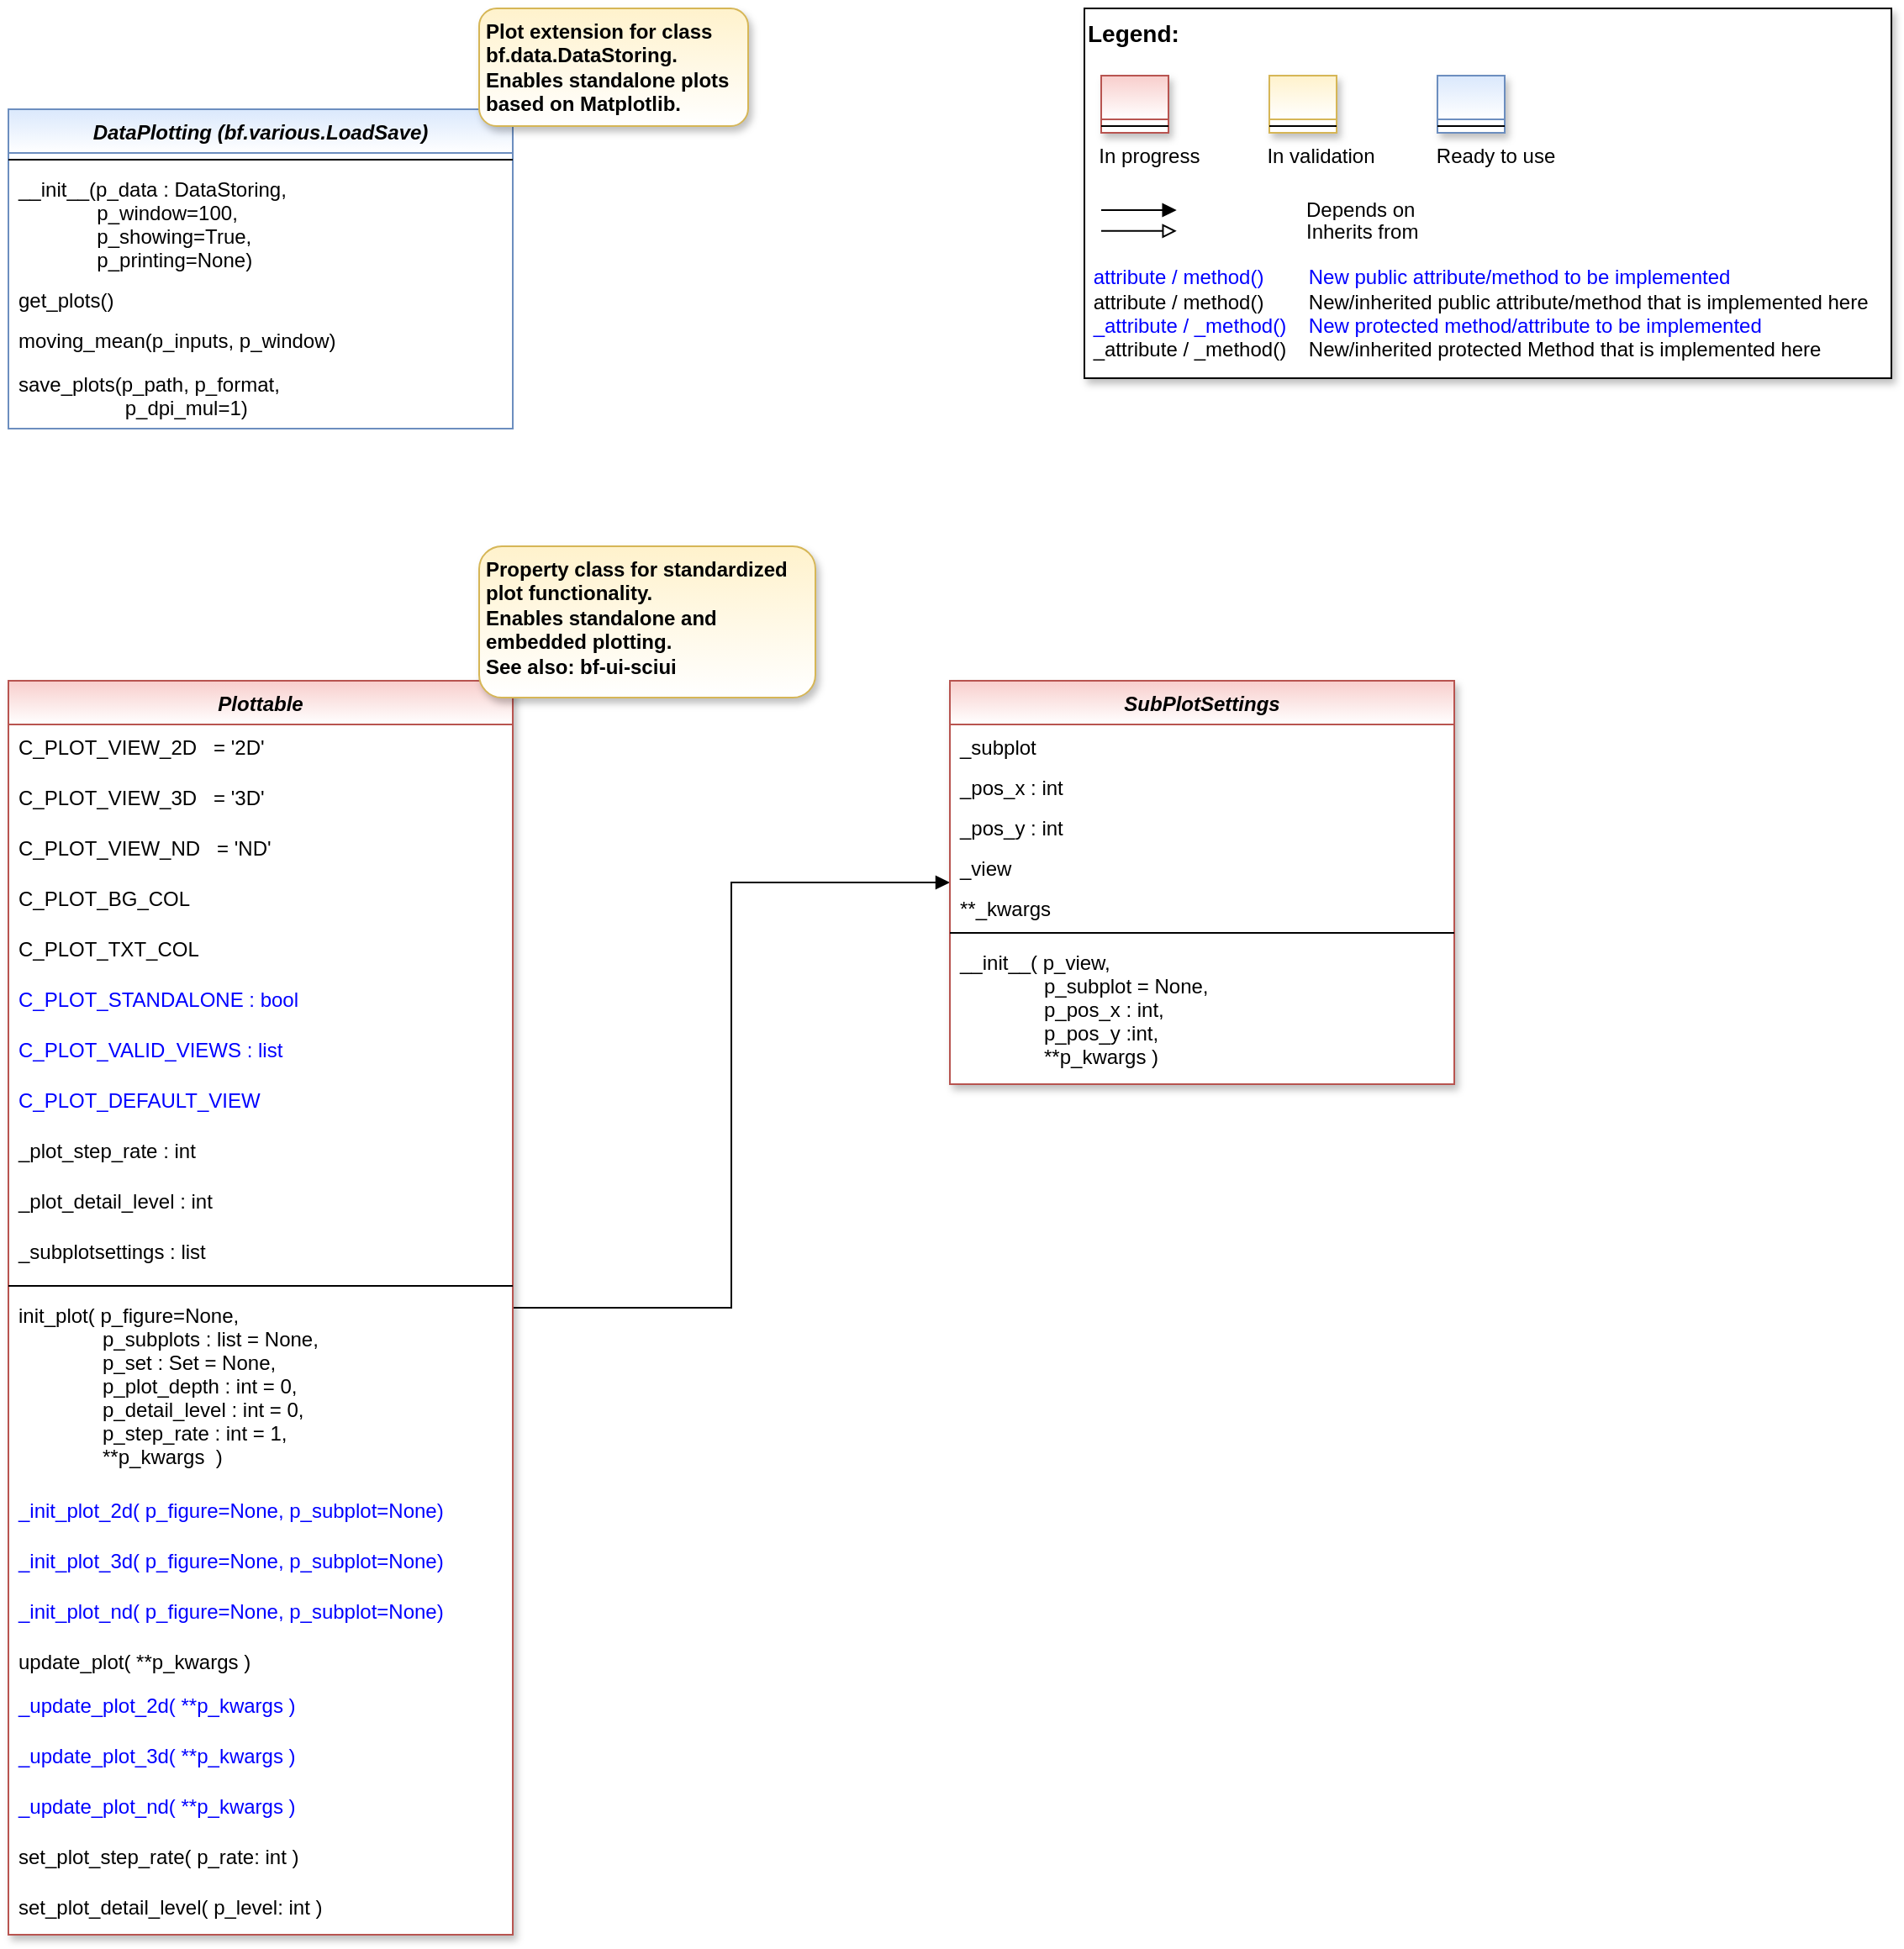 <mxfile version="20.3.0" type="device"><diagram id="C5RBs43oDa-KdzZeNtuy" name="Page-1"><mxGraphModel dx="1378" dy="905" grid="1" gridSize="10" guides="1" tooltips="1" connect="1" arrows="1" fold="1" page="1" pageScale="1" pageWidth="2336" pageHeight="1654" background="none" math="0" shadow="0"><root><mxCell id="WIyWlLk6GJQsqaUBKTNV-0"/><mxCell id="WIyWlLk6GJQsqaUBKTNV-1" parent="WIyWlLk6GJQsqaUBKTNV-0"/><mxCell id="xTEhVUKpY47WRCXY3XPk-31" style="edgeStyle=orthogonalEdgeStyle;rounded=0;orthogonalLoop=1;jettySize=auto;html=1;fontColor=default;endArrow=block;endFill=1;" edge="1" parent="WIyWlLk6GJQsqaUBKTNV-1" source="oFACRVE9kKb2hBfiE2uY-0" target="xTEhVUKpY47WRCXY3XPk-20"><mxGeometry relative="1" as="geometry"/></mxCell><mxCell id="oFACRVE9kKb2hBfiE2uY-0" value="Plottable" style="swimlane;fontStyle=3;align=center;verticalAlign=top;childLayout=stackLayout;horizontal=1;startSize=26;horizontalStack=0;resizeParent=1;resizeLast=0;collapsible=1;marginBottom=0;rounded=0;shadow=1;strokeWidth=1;fillColor=#f8cecc;strokeColor=#b85450;swimlaneFillColor=#FFFFFF;gradientColor=#FFFFFF;" parent="WIyWlLk6GJQsqaUBKTNV-1" vertex="1"><mxGeometry x="40" y="440" width="300" height="746" as="geometry"><mxRectangle x="230" y="140" width="160" height="26" as="alternateBounds"/></mxGeometry></mxCell><mxCell id="xTEhVUKpY47WRCXY3XPk-15" value="C_PLOT_VIEW_2D   = '2D'" style="text;align=left;verticalAlign=top;spacingLeft=4;spacingRight=4;overflow=hidden;rotatable=0;points=[[0,0.5],[1,0.5]];portConstraint=eastwest;fontColor=default;" vertex="1" parent="oFACRVE9kKb2hBfiE2uY-0"><mxGeometry y="26" width="300" height="30" as="geometry"/></mxCell><mxCell id="xTEhVUKpY47WRCXY3XPk-16" value="C_PLOT_VIEW_3D   = '3D'" style="text;align=left;verticalAlign=top;spacingLeft=4;spacingRight=4;overflow=hidden;rotatable=0;points=[[0,0.5],[1,0.5]];portConstraint=eastwest;fontColor=default;" vertex="1" parent="oFACRVE9kKb2hBfiE2uY-0"><mxGeometry y="56" width="300" height="30" as="geometry"/></mxCell><mxCell id="xTEhVUKpY47WRCXY3XPk-17" value="C_PLOT_VIEW_ND   = 'ND'" style="text;align=left;verticalAlign=top;spacingLeft=4;spacingRight=4;overflow=hidden;rotatable=0;points=[[0,0.5],[1,0.5]];portConstraint=eastwest;fontColor=default;" vertex="1" parent="oFACRVE9kKb2hBfiE2uY-0"><mxGeometry y="86" width="300" height="30" as="geometry"/></mxCell><mxCell id="xTEhVUKpY47WRCXY3XPk-8" value="C_PLOT_BG_COL" style="text;align=left;verticalAlign=top;spacingLeft=4;spacingRight=4;overflow=hidden;rotatable=0;points=[[0,0.5],[1,0.5]];portConstraint=eastwest;fontColor=default;" vertex="1" parent="oFACRVE9kKb2hBfiE2uY-0"><mxGeometry y="116" width="300" height="30" as="geometry"/></mxCell><mxCell id="xTEhVUKpY47WRCXY3XPk-14" value="C_PLOT_TXT_COL" style="text;align=left;verticalAlign=top;spacingLeft=4;spacingRight=4;overflow=hidden;rotatable=0;points=[[0,0.5],[1,0.5]];portConstraint=eastwest;fontColor=default;" vertex="1" parent="oFACRVE9kKb2hBfiE2uY-0"><mxGeometry y="146" width="300" height="30" as="geometry"/></mxCell><mxCell id="xTEhVUKpY47WRCXY3XPk-12" value="C_PLOT_STANDALONE : bool" style="text;align=left;verticalAlign=top;spacingLeft=4;spacingRight=4;overflow=hidden;rotatable=0;points=[[0,0.5],[1,0.5]];portConstraint=eastwest;fontColor=#0000FF;" vertex="1" parent="oFACRVE9kKb2hBfiE2uY-0"><mxGeometry y="176" width="300" height="30" as="geometry"/></mxCell><mxCell id="xTEhVUKpY47WRCXY3XPk-18" value="C_PLOT_VALID_VIEWS : list" style="text;align=left;verticalAlign=top;spacingLeft=4;spacingRight=4;overflow=hidden;rotatable=0;points=[[0,0.5],[1,0.5]];portConstraint=eastwest;fontColor=#0000FF;" vertex="1" parent="oFACRVE9kKb2hBfiE2uY-0"><mxGeometry y="206" width="300" height="30" as="geometry"/></mxCell><mxCell id="xTEhVUKpY47WRCXY3XPk-19" value="C_PLOT_DEFAULT_VIEW" style="text;align=left;verticalAlign=top;spacingLeft=4;spacingRight=4;overflow=hidden;rotatable=0;points=[[0,0.5],[1,0.5]];portConstraint=eastwest;fontColor=#0000FF;" vertex="1" parent="oFACRVE9kKb2hBfiE2uY-0"><mxGeometry y="236" width="300" height="30" as="geometry"/></mxCell><mxCell id="xTEhVUKpY47WRCXY3XPk-7" value="_plot_step_rate : int" style="text;align=left;verticalAlign=top;spacingLeft=4;spacingRight=4;overflow=hidden;rotatable=0;points=[[0,0.5],[1,0.5]];portConstraint=eastwest;fontColor=default;" vertex="1" parent="oFACRVE9kKb2hBfiE2uY-0"><mxGeometry y="266" width="300" height="30" as="geometry"/></mxCell><mxCell id="xTEhVUKpY47WRCXY3XPk-10" value="_plot_detail_level : int" style="text;align=left;verticalAlign=top;spacingLeft=4;spacingRight=4;overflow=hidden;rotatable=0;points=[[0,0.5],[1,0.5]];portConstraint=eastwest;fontColor=default;" vertex="1" parent="oFACRVE9kKb2hBfiE2uY-0"><mxGeometry y="296" width="300" height="30" as="geometry"/></mxCell><mxCell id="xTEhVUKpY47WRCXY3XPk-32" value="_subplotsettings : list" style="text;align=left;verticalAlign=top;spacingLeft=4;spacingRight=4;overflow=hidden;rotatable=0;points=[[0,0.5],[1,0.5]];portConstraint=eastwest;fontColor=default;" vertex="1" parent="oFACRVE9kKb2hBfiE2uY-0"><mxGeometry y="326" width="300" height="30" as="geometry"/></mxCell><mxCell id="oFACRVE9kKb2hBfiE2uY-2" value="" style="line;html=1;strokeWidth=1;align=left;verticalAlign=middle;spacingTop=-1;spacingLeft=3;spacingRight=3;rotatable=0;labelPosition=right;points=[];portConstraint=eastwest;" parent="oFACRVE9kKb2hBfiE2uY-0" vertex="1"><mxGeometry y="356" width="300" height="8" as="geometry"/></mxCell><mxCell id="oFACRVE9kKb2hBfiE2uY-3" value="init_plot( p_figure=None, &#10;               p_subplots : list = None,&#10;               p_set : Set = None,&#10;               p_plot_depth : int = 0,&#10;               p_detail_level : int = 0,&#10;               p_step_rate : int = 1,&#10;               **p_kwargs  )" style="text;align=left;verticalAlign=top;spacingLeft=4;spacingRight=4;overflow=hidden;rotatable=0;points=[[0,0.5],[1,0.5]];portConstraint=eastwest;fontColor=default;" parent="oFACRVE9kKb2hBfiE2uY-0" vertex="1"><mxGeometry y="364" width="300" height="116" as="geometry"/></mxCell><mxCell id="xTEhVUKpY47WRCXY3XPk-0" value="_init_plot_2d( p_figure=None, p_subplot=None)" style="text;align=left;verticalAlign=top;spacingLeft=4;spacingRight=4;overflow=hidden;rotatable=0;points=[[0,0.5],[1,0.5]];portConstraint=eastwest;fontColor=#0000FF;" vertex="1" parent="oFACRVE9kKb2hBfiE2uY-0"><mxGeometry y="480" width="300" height="30" as="geometry"/></mxCell><mxCell id="xTEhVUKpY47WRCXY3XPk-1" value="_init_plot_3d( p_figure=None, p_subplot=None)" style="text;align=left;verticalAlign=top;spacingLeft=4;spacingRight=4;overflow=hidden;rotatable=0;points=[[0,0.5],[1,0.5]];portConstraint=eastwest;fontColor=#0000FF;" vertex="1" parent="oFACRVE9kKb2hBfiE2uY-0"><mxGeometry y="510" width="300" height="30" as="geometry"/></mxCell><mxCell id="xTEhVUKpY47WRCXY3XPk-2" value="_init_plot_nd( p_figure=None, p_subplot=None)" style="text;align=left;verticalAlign=top;spacingLeft=4;spacingRight=4;overflow=hidden;rotatable=0;points=[[0,0.5],[1,0.5]];portConstraint=eastwest;fontColor=#0000FF;" vertex="1" parent="oFACRVE9kKb2hBfiE2uY-0"><mxGeometry y="540" width="300" height="30" as="geometry"/></mxCell><mxCell id="oFACRVE9kKb2hBfiE2uY-4" value="update_plot( **p_kwargs )" style="text;align=left;verticalAlign=top;spacingLeft=4;spacingRight=4;overflow=hidden;rotatable=0;points=[[0,0.5],[1,0.5]];portConstraint=eastwest;fontColor=default;" parent="oFACRVE9kKb2hBfiE2uY-0" vertex="1"><mxGeometry y="570" width="300" height="26" as="geometry"/></mxCell><mxCell id="xTEhVUKpY47WRCXY3XPk-3" value="_update_plot_2d( **p_kwargs )" style="text;align=left;verticalAlign=top;spacingLeft=4;spacingRight=4;overflow=hidden;rotatable=0;points=[[0,0.5],[1,0.5]];portConstraint=eastwest;fontColor=#0000FF;" vertex="1" parent="oFACRVE9kKb2hBfiE2uY-0"><mxGeometry y="596" width="300" height="30" as="geometry"/></mxCell><mxCell id="xTEhVUKpY47WRCXY3XPk-4" value="_update_plot_3d( **p_kwargs )" style="text;align=left;verticalAlign=top;spacingLeft=4;spacingRight=4;overflow=hidden;rotatable=0;points=[[0,0.5],[1,0.5]];portConstraint=eastwest;fontColor=#0000FF;" vertex="1" parent="oFACRVE9kKb2hBfiE2uY-0"><mxGeometry y="626" width="300" height="30" as="geometry"/></mxCell><mxCell id="xTEhVUKpY47WRCXY3XPk-5" value="_update_plot_nd( **p_kwargs )" style="text;align=left;verticalAlign=top;spacingLeft=4;spacingRight=4;overflow=hidden;rotatable=0;points=[[0,0.5],[1,0.5]];portConstraint=eastwest;fontColor=#0000FF;" vertex="1" parent="oFACRVE9kKb2hBfiE2uY-0"><mxGeometry y="656" width="300" height="30" as="geometry"/></mxCell><mxCell id="xTEhVUKpY47WRCXY3XPk-6" value="set_plot_step_rate( p_rate: int )" style="text;align=left;verticalAlign=top;spacingLeft=4;spacingRight=4;overflow=hidden;rotatable=0;points=[[0,0.5],[1,0.5]];portConstraint=eastwest;fontColor=default;" vertex="1" parent="oFACRVE9kKb2hBfiE2uY-0"><mxGeometry y="686" width="300" height="30" as="geometry"/></mxCell><mxCell id="xTEhVUKpY47WRCXY3XPk-9" value="set_plot_detail_level( p_level: int )" style="text;align=left;verticalAlign=top;spacingLeft=4;spacingRight=4;overflow=hidden;rotatable=0;points=[[0,0.5],[1,0.5]];portConstraint=eastwest;fontColor=default;" vertex="1" parent="oFACRVE9kKb2hBfiE2uY-0"><mxGeometry y="716" width="300" height="30" as="geometry"/></mxCell><mxCell id="Sitd4XUR5ouGdiu0kk2x-8" value="" style="group" parent="WIyWlLk6GJQsqaUBKTNV-1" vertex="1" connectable="0"><mxGeometry x="680" y="40" width="480" height="220" as="geometry"/></mxCell><mxCell id="Sitd4XUR5ouGdiu0kk2x-9" value="&lt;font color=&quot;#000000&quot; size=&quot;1&quot;&gt;&lt;b style=&quot;font-size: 14px&quot;&gt;Legend:&lt;br&gt;&lt;/b&gt;&lt;/font&gt;&lt;br&gt;&lt;br&gt;&lt;br&gt;&lt;font color=&quot;#0000ff&quot; style=&quot;font-size: 6px&quot;&gt;&lt;br&gt;&lt;/font&gt;&lt;span style=&quot;color: rgb(0 , 0 , 0)&quot;&gt;&lt;font style=&quot;font-size: 4px&quot;&gt;&amp;nbsp; &amp;nbsp;&lt;/font&gt;&amp;nbsp;In progress&amp;nbsp; &amp;nbsp; &amp;nbsp; &amp;nbsp; &amp;nbsp; &amp;nbsp; In validation&amp;nbsp; &amp;nbsp; &amp;nbsp; &amp;nbsp; &amp;nbsp; &amp;nbsp;Ready to use&lt;/span&gt;&lt;font color=&quot;#000000&quot;&gt;&amp;nbsp;&lt;br&gt;&lt;/font&gt;&lt;font color=&quot;#0000ff&quot;&gt;&lt;br&gt;&lt;br&gt;&lt;br&gt;&lt;br&gt;&amp;nbsp;attribute / method()&amp;nbsp; &amp;nbsp; &amp;nbsp; &amp;nbsp; New public attribute/method to be implemented&lt;/font&gt;&lt;br&gt;&lt;font color=&quot;#000000&quot;&gt;&amp;nbsp;&lt;/font&gt;&lt;font color=&quot;#000000&quot;&gt;attribute / method()&lt;span&gt;&#9;&lt;/span&gt;&amp;nbsp; &amp;nbsp; &amp;nbsp; &amp;nbsp;New/inherited public attribute/method that is implemented here&lt;br&gt;&lt;/font&gt;&lt;font color=&quot;#0000ff&quot;&gt;&amp;nbsp;_attribute /&amp;nbsp;&lt;/font&gt;&lt;font color=&quot;#0000ff&quot;&gt;_method()&amp;nbsp; &amp;nbsp; New protected method/attribute to be implemented&lt;/font&gt;&lt;br&gt;&lt;font color=&quot;#000000&quot;&gt;&amp;nbsp;_attribute / _method()&amp;nbsp; &amp;nbsp; New/inherited protected Method that is implemented here&lt;br&gt;&lt;/font&gt;&lt;font color=&quot;#000000&quot;&gt;&lt;br&gt;&lt;br&gt;&lt;br&gt;&lt;br&gt;&lt;br&gt;&lt;/font&gt;" style="text;html=1;align=left;verticalAlign=top;whiteSpace=wrap;rounded=0;fontColor=#006600;strokeColor=#000000;shadow=1;fillColor=#ffffff;" parent="Sitd4XUR5ouGdiu0kk2x-8" vertex="1"><mxGeometry width="480" height="220" as="geometry"/></mxCell><mxCell id="Sitd4XUR5ouGdiu0kk2x-10" value="Depends on" style="endArrow=block;html=1;labelPosition=right;verticalLabelPosition=middle;align=left;verticalAlign=middle;endFill=1;fontSize=12;" parent="Sitd4XUR5ouGdiu0kk2x-8" edge="1"><mxGeometry x="-1590" y="-2180" width="50" height="50" as="geometry"><mxPoint x="10.0" y="120.003" as="sourcePoint"/><mxPoint x="54.848" y="120.003" as="targetPoint"/><mxPoint x="98" as="offset"/><Array as="points"><mxPoint x="30" y="120"/></Array></mxGeometry></mxCell><mxCell id="Sitd4XUR5ouGdiu0kk2x-11" value="Inherits from" style="endArrow=block;html=1;labelPosition=right;verticalLabelPosition=middle;align=left;verticalAlign=middle;endFill=0;fontSize=12;" parent="Sitd4XUR5ouGdiu0kk2x-8" edge="1"><mxGeometry x="-1590" y="-2180" width="50" height="50" as="geometry"><mxPoint x="10.0" y="132.385" as="sourcePoint"/><mxPoint x="54.848" y="132.385" as="targetPoint"/><mxPoint x="98" y="1" as="offset"/></mxGeometry></mxCell><mxCell id="Sitd4XUR5ouGdiu0kk2x-12" value="" style="swimlane;fontStyle=3;align=center;verticalAlign=top;childLayout=stackLayout;horizontal=1;startSize=26;horizontalStack=0;resizeParent=1;resizeLast=0;collapsible=1;marginBottom=0;rounded=0;shadow=1;strokeWidth=1;fillColor=#f8cecc;strokeColor=#b85450;gradientColor=#ffffff;swimlaneFillColor=#ffffff;" parent="Sitd4XUR5ouGdiu0kk2x-8" vertex="1"><mxGeometry x="10" y="40" width="40" height="34" as="geometry"><mxRectangle x="230" y="140" width="160" height="26" as="alternateBounds"/></mxGeometry></mxCell><mxCell id="Sitd4XUR5ouGdiu0kk2x-13" value="" style="line;html=1;strokeWidth=1;align=left;verticalAlign=middle;spacingTop=-1;spacingLeft=3;spacingRight=3;rotatable=0;labelPosition=right;points=[];portConstraint=eastwest;" parent="Sitd4XUR5ouGdiu0kk2x-12" vertex="1"><mxGeometry y="26" width="40" height="8" as="geometry"/></mxCell><mxCell id="Sitd4XUR5ouGdiu0kk2x-14" value="" style="swimlane;fontStyle=3;align=center;verticalAlign=top;childLayout=stackLayout;horizontal=1;startSize=26;horizontalStack=0;resizeParent=1;resizeLast=0;collapsible=1;marginBottom=0;rounded=0;shadow=1;strokeWidth=1;fillColor=#fff2cc;strokeColor=#d6b656;gradientColor=#ffffff;swimlaneFillColor=#ffffff;" parent="Sitd4XUR5ouGdiu0kk2x-8" vertex="1"><mxGeometry x="110" y="40" width="40" height="34" as="geometry"><mxRectangle x="230" y="140" width="160" height="26" as="alternateBounds"/></mxGeometry></mxCell><mxCell id="Sitd4XUR5ouGdiu0kk2x-15" value="" style="line;html=1;strokeWidth=1;align=left;verticalAlign=middle;spacingTop=-1;spacingLeft=3;spacingRight=3;rotatable=0;labelPosition=right;points=[];portConstraint=eastwest;" parent="Sitd4XUR5ouGdiu0kk2x-14" vertex="1"><mxGeometry y="26" width="40" height="8" as="geometry"/></mxCell><mxCell id="Sitd4XUR5ouGdiu0kk2x-16" value="" style="swimlane;fontStyle=3;align=center;verticalAlign=top;childLayout=stackLayout;horizontal=1;startSize=26;horizontalStack=0;resizeParent=1;resizeLast=0;collapsible=1;marginBottom=0;rounded=0;shadow=1;strokeWidth=1;fillColor=#dae8fc;strokeColor=#6c8ebf;gradientColor=#ffffff;swimlaneFillColor=#ffffff;" parent="Sitd4XUR5ouGdiu0kk2x-8" vertex="1"><mxGeometry x="210" y="40" width="40" height="34" as="geometry"><mxRectangle x="230" y="140" width="160" height="26" as="alternateBounds"/></mxGeometry></mxCell><mxCell id="Sitd4XUR5ouGdiu0kk2x-17" value="" style="line;html=1;strokeWidth=1;align=left;verticalAlign=middle;spacingTop=-1;spacingLeft=3;spacingRight=3;rotatable=0;labelPosition=right;points=[];portConstraint=eastwest;" parent="Sitd4XUR5ouGdiu0kk2x-16" vertex="1"><mxGeometry y="26" width="40" height="8" as="geometry"/></mxCell><mxCell id="GdlcvopVx8jWm2Iv11ht-0" value="Property class for standardized plot functionality.&lt;br&gt;Enables standalone and embedded plotting.&lt;br&gt;See also: bf-ui-sciui" style="rounded=1;whiteSpace=wrap;html=1;fillColor=#fff2cc;strokeColor=#d6b656;gradientColor=#FFFFFF;shadow=1;fontStyle=1;align=left;spacingLeft=2;verticalAlign=top;" parent="WIyWlLk6GJQsqaUBKTNV-1" vertex="1"><mxGeometry x="320" y="360" width="200" height="90" as="geometry"/></mxCell><mxCell id="fSXmFHImYSqrntTAfuXU-0" value="DataPlotting (bf.various.LoadSave)" style="swimlane;fontStyle=3;align=center;verticalAlign=top;childLayout=stackLayout;horizontal=1;startSize=26;horizontalStack=0;resizeParent=1;resizeLast=0;collapsible=1;marginBottom=0;rounded=0;shadow=0;strokeWidth=1;fillColor=#dae8fc;strokeColor=#6c8ebf;gradientColor=#FFFFFF;swimlaneFillColor=#FFFFFF;" parent="WIyWlLk6GJQsqaUBKTNV-1" vertex="1"><mxGeometry x="40" y="100" width="300" height="190" as="geometry"><mxRectangle x="230" y="140" width="160" height="26" as="alternateBounds"/></mxGeometry></mxCell><mxCell id="fSXmFHImYSqrntTAfuXU-1" value="" style="line;html=1;strokeWidth=1;align=left;verticalAlign=middle;spacingTop=-1;spacingLeft=3;spacingRight=3;rotatable=0;labelPosition=right;points=[];portConstraint=eastwest;" parent="fSXmFHImYSqrntTAfuXU-0" vertex="1"><mxGeometry y="26" width="300" height="8" as="geometry"/></mxCell><mxCell id="fSXmFHImYSqrntTAfuXU-2" value="__init__(p_data : DataStoring, &#10;              p_window=100,&#10;              p_showing=True, &#10;              p_printing=None)" style="text;align=left;verticalAlign=top;spacingLeft=4;spacingRight=4;overflow=hidden;rotatable=0;points=[[0,0.5],[1,0.5]];portConstraint=eastwest;" parent="fSXmFHImYSqrntTAfuXU-0" vertex="1"><mxGeometry y="34" width="300" height="66" as="geometry"/></mxCell><mxCell id="fSXmFHImYSqrntTAfuXU-3" value="get_plots()" style="text;align=left;verticalAlign=top;spacingLeft=4;spacingRight=4;overflow=hidden;rotatable=0;points=[[0,0.5],[1,0.5]];portConstraint=eastwest;" parent="fSXmFHImYSqrntTAfuXU-0" vertex="1"><mxGeometry y="100" width="300" height="24" as="geometry"/></mxCell><mxCell id="fSXmFHImYSqrntTAfuXU-4" value="moving_mean(p_inputs, p_window)" style="text;align=left;verticalAlign=top;spacingLeft=4;spacingRight=4;overflow=hidden;rotatable=0;points=[[0,0.5],[1,0.5]];portConstraint=eastwest;" parent="fSXmFHImYSqrntTAfuXU-0" vertex="1"><mxGeometry y="124" width="300" height="26" as="geometry"/></mxCell><mxCell id="fSXmFHImYSqrntTAfuXU-5" value="save_plots(p_path, p_format, &#10;                   p_dpi_mul=1)" style="text;align=left;verticalAlign=top;spacingLeft=4;spacingRight=4;overflow=hidden;rotatable=0;points=[[0,0.5],[1,0.5]];portConstraint=eastwest;" parent="fSXmFHImYSqrntTAfuXU-0" vertex="1"><mxGeometry y="150" width="300" height="40" as="geometry"/></mxCell><mxCell id="fSXmFHImYSqrntTAfuXU-6" value="Plot extension for class bf.data.DataStoring. Enables standalone plots based on Matplotlib." style="rounded=1;whiteSpace=wrap;html=1;fillColor=#fff2cc;strokeColor=#d6b656;gradientColor=#FFFFFF;shadow=1;fontStyle=1;align=left;spacingLeft=2;verticalAlign=top;" parent="WIyWlLk6GJQsqaUBKTNV-1" vertex="1"><mxGeometry x="320" y="40" width="160" height="70" as="geometry"/></mxCell><mxCell id="xTEhVUKpY47WRCXY3XPk-20" value="SubPlotSettings" style="swimlane;fontStyle=3;align=center;verticalAlign=top;childLayout=stackLayout;horizontal=1;startSize=26;horizontalStack=0;resizeParent=1;resizeLast=0;collapsible=1;marginBottom=0;rounded=0;shadow=1;strokeWidth=1;fillColor=#f8cecc;strokeColor=#b85450;swimlaneFillColor=#FFFFFF;gradientColor=#FFFFFF;" vertex="1" parent="WIyWlLk6GJQsqaUBKTNV-1"><mxGeometry x="600" y="440" width="300" height="240" as="geometry"><mxRectangle x="230" y="140" width="160" height="26" as="alternateBounds"/></mxGeometry></mxCell><mxCell id="xTEhVUKpY47WRCXY3XPk-28" value="_subplot" style="text;align=left;verticalAlign=top;spacingLeft=4;spacingRight=4;overflow=hidden;rotatable=0;points=[[0,0.5],[1,0.5]];portConstraint=eastwest;" vertex="1" parent="xTEhVUKpY47WRCXY3XPk-20"><mxGeometry y="26" width="300" height="24" as="geometry"/></mxCell><mxCell id="xTEhVUKpY47WRCXY3XPk-23" value="_pos_x : int" style="text;align=left;verticalAlign=top;spacingLeft=4;spacingRight=4;overflow=hidden;rotatable=0;points=[[0,0.5],[1,0.5]];portConstraint=eastwest;" vertex="1" parent="xTEhVUKpY47WRCXY3XPk-20"><mxGeometry y="50" width="300" height="24" as="geometry"/></mxCell><mxCell id="xTEhVUKpY47WRCXY3XPk-27" value="_pos_y : int" style="text;align=left;verticalAlign=top;spacingLeft=4;spacingRight=4;overflow=hidden;rotatable=0;points=[[0,0.5],[1,0.5]];portConstraint=eastwest;" vertex="1" parent="xTEhVUKpY47WRCXY3XPk-20"><mxGeometry y="74" width="300" height="24" as="geometry"/></mxCell><mxCell id="xTEhVUKpY47WRCXY3XPk-29" value="_view" style="text;align=left;verticalAlign=top;spacingLeft=4;spacingRight=4;overflow=hidden;rotatable=0;points=[[0,0.5],[1,0.5]];portConstraint=eastwest;" vertex="1" parent="xTEhVUKpY47WRCXY3XPk-20"><mxGeometry y="98" width="300" height="24" as="geometry"/></mxCell><mxCell id="xTEhVUKpY47WRCXY3XPk-30" value="**_kwargs" style="text;align=left;verticalAlign=top;spacingLeft=4;spacingRight=4;overflow=hidden;rotatable=0;points=[[0,0.5],[1,0.5]];portConstraint=eastwest;" vertex="1" parent="xTEhVUKpY47WRCXY3XPk-20"><mxGeometry y="122" width="300" height="24" as="geometry"/></mxCell><mxCell id="xTEhVUKpY47WRCXY3XPk-21" value="" style="line;html=1;strokeWidth=1;align=left;verticalAlign=middle;spacingTop=-1;spacingLeft=3;spacingRight=3;rotatable=0;labelPosition=right;points=[];portConstraint=eastwest;" vertex="1" parent="xTEhVUKpY47WRCXY3XPk-20"><mxGeometry y="146" width="300" height="8" as="geometry"/></mxCell><mxCell id="xTEhVUKpY47WRCXY3XPk-26" value="__init__( p_view, &#10;               p_subplot = None, &#10;               p_pos_x : int,&#10;               p_pos_y :int,&#10;               **p_kwargs )" style="text;align=left;verticalAlign=top;spacingLeft=4;spacingRight=4;overflow=hidden;rotatable=0;points=[[0,0.5],[1,0.5]];portConstraint=eastwest;" vertex="1" parent="xTEhVUKpY47WRCXY3XPk-20"><mxGeometry y="154" width="300" height="86" as="geometry"/></mxCell></root></mxGraphModel></diagram></mxfile>